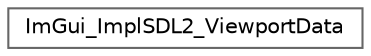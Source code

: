 digraph "类继承关系图"
{
 // LATEX_PDF_SIZE
  bgcolor="transparent";
  edge [fontname=Helvetica,fontsize=10,labelfontname=Helvetica,labelfontsize=10];
  node [fontname=Helvetica,fontsize=10,shape=box,height=0.2,width=0.4];
  rankdir="LR";
  Node0 [id="Node000000",label="ImGui_ImplSDL2_ViewportData",height=0.2,width=0.4,color="grey40", fillcolor="white", style="filled",URL="$struct_im_gui___impl_s_d_l2___viewport_data.html",tooltip=" "];
}
